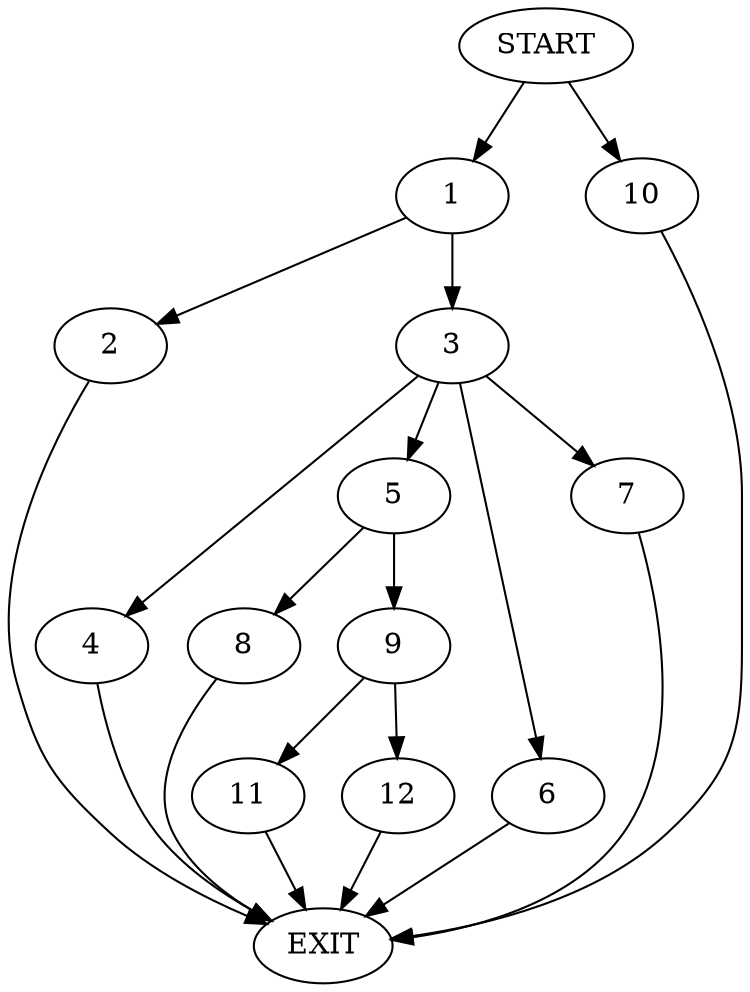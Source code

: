 digraph {
0 [label="START"]
13 [label="EXIT"]
0 -> 1
1 -> 2
1 -> 3
3 -> 4
3 -> 5
3 -> 6
3 -> 7
2 -> 13
5 -> 8
5 -> 9
7 -> 13
4 -> 13
6 -> 13
0 -> 10
10 -> 13
9 -> 11
9 -> 12
8 -> 13
12 -> 13
11 -> 13
}
